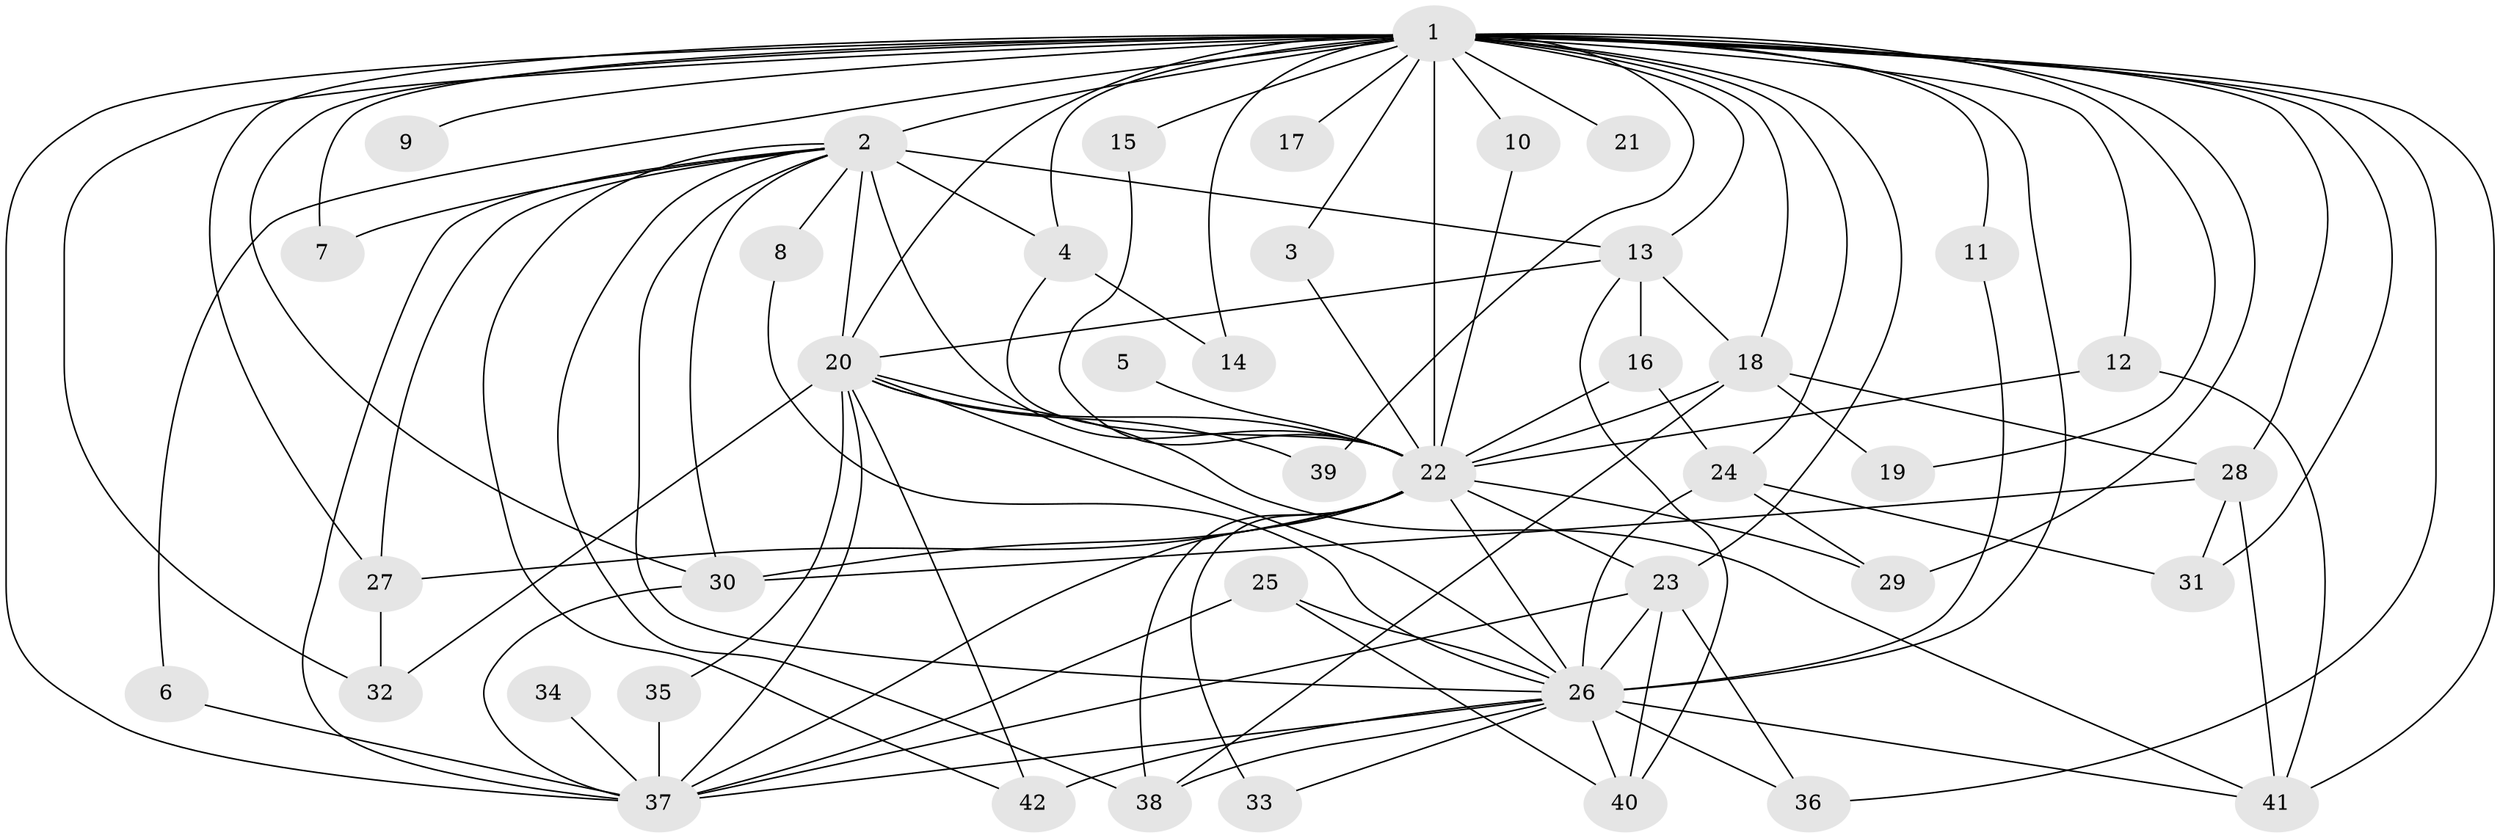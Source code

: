 // original degree distribution, {14: 0.012048192771084338, 18: 0.012048192771084338, 24: 0.024096385542168676, 16: 0.024096385542168676, 19: 0.024096385542168676, 13: 0.012048192771084338, 21: 0.012048192771084338, 3: 0.1686746987951807, 5: 0.07228915662650602, 4: 0.07228915662650602, 2: 0.5421686746987951, 6: 0.024096385542168676}
// Generated by graph-tools (version 1.1) at 2025/49/03/09/25 03:49:41]
// undirected, 42 vertices, 104 edges
graph export_dot {
graph [start="1"]
  node [color=gray90,style=filled];
  1;
  2;
  3;
  4;
  5;
  6;
  7;
  8;
  9;
  10;
  11;
  12;
  13;
  14;
  15;
  16;
  17;
  18;
  19;
  20;
  21;
  22;
  23;
  24;
  25;
  26;
  27;
  28;
  29;
  30;
  31;
  32;
  33;
  34;
  35;
  36;
  37;
  38;
  39;
  40;
  41;
  42;
  1 -- 2 [weight=4.0];
  1 -- 3 [weight=1.0];
  1 -- 4 [weight=1.0];
  1 -- 6 [weight=1.0];
  1 -- 7 [weight=1.0];
  1 -- 9 [weight=2.0];
  1 -- 10 [weight=1.0];
  1 -- 11 [weight=1.0];
  1 -- 12 [weight=1.0];
  1 -- 13 [weight=2.0];
  1 -- 14 [weight=2.0];
  1 -- 15 [weight=1.0];
  1 -- 17 [weight=2.0];
  1 -- 18 [weight=1.0];
  1 -- 19 [weight=1.0];
  1 -- 20 [weight=5.0];
  1 -- 21 [weight=2.0];
  1 -- 22 [weight=8.0];
  1 -- 23 [weight=1.0];
  1 -- 24 [weight=1.0];
  1 -- 26 [weight=4.0];
  1 -- 27 [weight=2.0];
  1 -- 28 [weight=1.0];
  1 -- 29 [weight=1.0];
  1 -- 30 [weight=1.0];
  1 -- 31 [weight=1.0];
  1 -- 32 [weight=1.0];
  1 -- 36 [weight=1.0];
  1 -- 37 [weight=4.0];
  1 -- 39 [weight=1.0];
  1 -- 41 [weight=1.0];
  2 -- 4 [weight=1.0];
  2 -- 7 [weight=1.0];
  2 -- 8 [weight=1.0];
  2 -- 13 [weight=1.0];
  2 -- 20 [weight=1.0];
  2 -- 22 [weight=3.0];
  2 -- 26 [weight=1.0];
  2 -- 27 [weight=1.0];
  2 -- 30 [weight=2.0];
  2 -- 37 [weight=1.0];
  2 -- 38 [weight=1.0];
  2 -- 42 [weight=1.0];
  3 -- 22 [weight=1.0];
  4 -- 14 [weight=1.0];
  4 -- 22 [weight=1.0];
  5 -- 22 [weight=1.0];
  6 -- 37 [weight=1.0];
  8 -- 26 [weight=1.0];
  10 -- 22 [weight=1.0];
  11 -- 26 [weight=1.0];
  12 -- 22 [weight=1.0];
  12 -- 41 [weight=1.0];
  13 -- 16 [weight=1.0];
  13 -- 18 [weight=1.0];
  13 -- 20 [weight=1.0];
  13 -- 40 [weight=1.0];
  15 -- 22 [weight=1.0];
  16 -- 22 [weight=2.0];
  16 -- 24 [weight=1.0];
  18 -- 19 [weight=1.0];
  18 -- 22 [weight=1.0];
  18 -- 28 [weight=1.0];
  18 -- 38 [weight=1.0];
  20 -- 22 [weight=2.0];
  20 -- 26 [weight=1.0];
  20 -- 32 [weight=1.0];
  20 -- 35 [weight=1.0];
  20 -- 37 [weight=1.0];
  20 -- 39 [weight=1.0];
  20 -- 41 [weight=1.0];
  20 -- 42 [weight=1.0];
  22 -- 23 [weight=1.0];
  22 -- 26 [weight=2.0];
  22 -- 27 [weight=1.0];
  22 -- 29 [weight=1.0];
  22 -- 30 [weight=1.0];
  22 -- 33 [weight=2.0];
  22 -- 37 [weight=2.0];
  22 -- 38 [weight=1.0];
  23 -- 26 [weight=1.0];
  23 -- 36 [weight=1.0];
  23 -- 37 [weight=3.0];
  23 -- 40 [weight=1.0];
  24 -- 26 [weight=1.0];
  24 -- 29 [weight=1.0];
  24 -- 31 [weight=1.0];
  25 -- 26 [weight=2.0];
  25 -- 37 [weight=1.0];
  25 -- 40 [weight=1.0];
  26 -- 33 [weight=1.0];
  26 -- 36 [weight=1.0];
  26 -- 37 [weight=1.0];
  26 -- 38 [weight=1.0];
  26 -- 40 [weight=1.0];
  26 -- 41 [weight=1.0];
  26 -- 42 [weight=1.0];
  27 -- 32 [weight=1.0];
  28 -- 30 [weight=1.0];
  28 -- 31 [weight=1.0];
  28 -- 41 [weight=1.0];
  30 -- 37 [weight=1.0];
  34 -- 37 [weight=1.0];
  35 -- 37 [weight=1.0];
}
